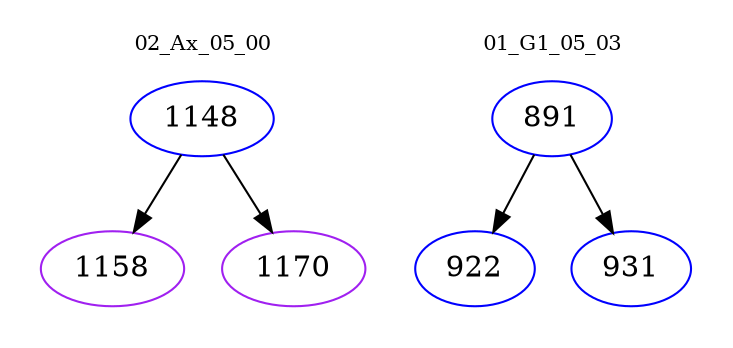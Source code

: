 digraph{
subgraph cluster_0 {
color = white
label = "02_Ax_05_00";
fontsize=10;
T0_1148 [label="1148", color="blue"]
T0_1148 -> T0_1158 [color="black"]
T0_1158 [label="1158", color="purple"]
T0_1148 -> T0_1170 [color="black"]
T0_1170 [label="1170", color="purple"]
}
subgraph cluster_1 {
color = white
label = "01_G1_05_03";
fontsize=10;
T1_891 [label="891", color="blue"]
T1_891 -> T1_922 [color="black"]
T1_922 [label="922", color="blue"]
T1_891 -> T1_931 [color="black"]
T1_931 [label="931", color="blue"]
}
}
